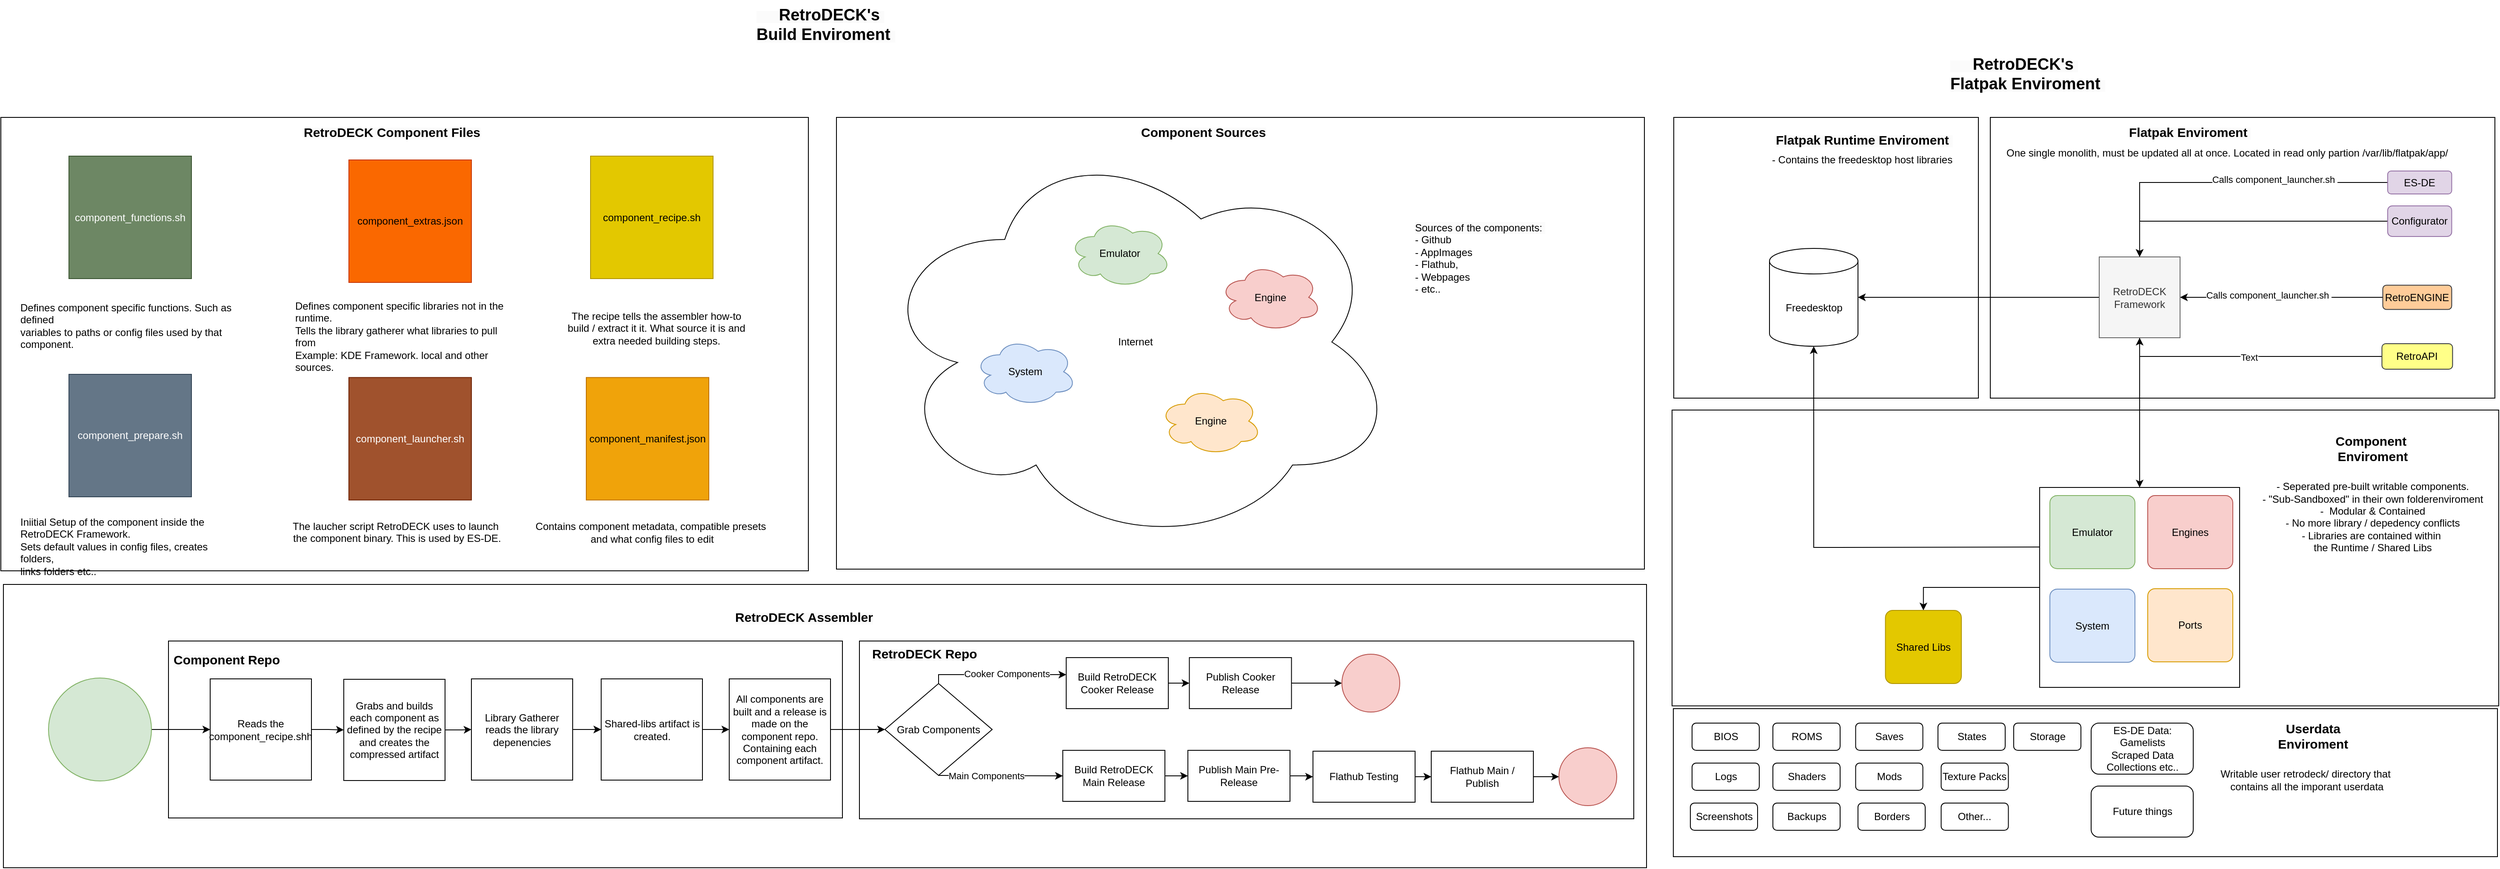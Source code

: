 <mxfile version="26.1.1">
  <diagram id="C5RBs43oDa-KdzZeNtuy" name="Page-1">
    <mxGraphModel dx="3088" dy="835" grid="0" gridSize="10" guides="1" tooltips="1" connect="1" arrows="1" fold="1" page="1" pageScale="1" pageWidth="827" pageHeight="1169" math="0" shadow="0">
      <root>
        <mxCell id="WIyWlLk6GJQsqaUBKTNV-0" />
        <mxCell id="WIyWlLk6GJQsqaUBKTNV-1" parent="WIyWlLk6GJQsqaUBKTNV-0" />
        <mxCell id="R8GE2cncRJ5NsJc9hilz-21" value="" style="rounded=0;whiteSpace=wrap;html=1;" parent="WIyWlLk6GJQsqaUBKTNV-1" vertex="1">
          <mxGeometry x="-1515" y="254" width="949" height="533" as="geometry" />
        </mxCell>
        <mxCell id="qwhE0w0FxsXlQZNN2_wr-5" value="" style="rounded=0;whiteSpace=wrap;html=1;" parent="WIyWlLk6GJQsqaUBKTNV-1" vertex="1">
          <mxGeometry x="451" y="254" width="358" height="330" as="geometry" />
        </mxCell>
        <mxCell id="OuoUqL45pFMJoiZTeWef-0" value="" style="rounded=0;whiteSpace=wrap;html=1;" parent="WIyWlLk6GJQsqaUBKTNV-1" vertex="1">
          <mxGeometry x="823" y="254" width="593" height="330" as="geometry" />
        </mxCell>
        <mxCell id="OuoUqL45pFMJoiZTeWef-11" value="One single monolith, must be updated all at once. Located in read only partion /var/lib/flatpak/app/" style="text;html=1;align=center;verticalAlign=middle;resizable=0;points=[];autosize=1;strokeColor=none;fillColor=none;" parent="WIyWlLk6GJQsqaUBKTNV-1" vertex="1">
          <mxGeometry x="832" y="283" width="537" height="26" as="geometry" />
        </mxCell>
        <mxCell id="OuoUqL45pFMJoiZTeWef-20" value="" style="rounded=0;whiteSpace=wrap;html=1;" parent="WIyWlLk6GJQsqaUBKTNV-1" vertex="1">
          <mxGeometry x="450.5" y="949" width="968.5" height="174" as="geometry" />
        </mxCell>
        <mxCell id="OuoUqL45pFMJoiZTeWef-32" value="&lt;span style=&quot;color: rgba(0, 0, 0, 0); font-family: monospace; font-size: 0px; text-align: start; text-wrap-mode: nowrap;&quot;&gt;%3CmxGraphModel%3E%3Croot%3E%3CmxCell%20id%3D%220%22%2F%3E%3CmxCell%20id%3D%221%22%20parent%3D%220%22%2F%3E%3CmxCell%20id%3D%222%22%20value%3D%22The%20user%2C%20you!%22%20style%3D%22shape%3DumlActor%3BverticalLabelPosition%3Dbottom%3BverticalAlign%3Dtop%3Bhtml%3D1%3BoutlineConnect%3D0%3B%22%20vertex%3D%221%22%20parent%3D%221%22%3E%3CmxGeometry%20x%3D%221028%22%20y%3D%22425%22%20width%3D%2262%22%20height%3D%22115%22%20as%3D%22geometry%22%2F%3E%3C%2FmxCell%3E%3C%2Froot%3E%3C%2FmxGraphModel%3E&lt;/span&gt;&lt;span style=&quot;color: rgba(0, 0, 0, 0); font-family: monospace; font-size: 0px; text-align: start; text-wrap-mode: nowrap;&quot;&gt;%3CmxGraphModel%3E%3Croot%3E%3CmxCell%20id%3D%220%22%2F%3E%3CmxCell%20id%3D%221%22%20parent%3D%220%22%2F%3E%3CmxCell%20id%3D%222%22%20value%3D%22The%20user%2C%20you!%22%20style%3D%22shape%3DumlActor%3BverticalLabelPosition%3Dbottom%3BverticalAlign%3Dtop%3Bhtml%3D1%3BoutlineConnect%3D0%3B%22%20vertex%3D%221%22%20parent%3D%221%22%3E%3CmxGeometry%20x%3D%221028%22%20y%3D%22425%22%20width%3D%2262%22%20height%3D%22115%22%20as%3D%22geometry%22%2F%3E%3C%2FmxCell%3E%3C%2Froot%3E%3C%2FmxGraphModel%3E&lt;/span&gt;" style="rounded=0;whiteSpace=wrap;html=1;" parent="WIyWlLk6GJQsqaUBKTNV-1" vertex="1">
          <mxGeometry x="449" y="598" width="971.5" height="347.75" as="geometry" />
        </mxCell>
        <mxCell id="OuoUqL45pFMJoiZTeWef-33" value="&lt;b&gt;&lt;font style=&quot;font-size: 15px;&quot;&gt;Component&amp;nbsp;&lt;/font&gt;&lt;/b&gt;&lt;div&gt;&lt;b&gt;&lt;font style=&quot;font-size: 15px;&quot;&gt;&lt;span style=&quot;background-color: transparent; color: light-dark(rgb(0, 0, 0), rgb(255, 255, 255));&quot;&gt;Enviroment&lt;/span&gt;&lt;/font&gt;&lt;/b&gt;&lt;/div&gt;" style="text;html=1;align=center;verticalAlign=middle;resizable=0;points=[];autosize=1;strokeColor=none;fillColor=#FFFFFF;" parent="WIyWlLk6GJQsqaUBKTNV-1" vertex="1">
          <mxGeometry x="1219" y="619" width="106" height="48" as="geometry" />
        </mxCell>
        <mxCell id="E18kY99cR1AIvhlSoEy2-62" style="edgeStyle=orthogonalEdgeStyle;rounded=0;orthogonalLoop=1;jettySize=auto;html=1;entryX=0.5;entryY=0;entryDx=0;entryDy=0;" parent="WIyWlLk6GJQsqaUBKTNV-1" source="qwhE0w0FxsXlQZNN2_wr-2" target="R8GE2cncRJ5NsJc9hilz-14" edge="1">
          <mxGeometry relative="1" as="geometry" />
        </mxCell>
        <mxCell id="E18kY99cR1AIvhlSoEy2-63" style="edgeStyle=orthogonalEdgeStyle;rounded=0;orthogonalLoop=1;jettySize=auto;html=1;entryX=0.5;entryY=1;entryDx=0;entryDy=0;entryPerimeter=0;" parent="WIyWlLk6GJQsqaUBKTNV-1" target="qwhE0w0FxsXlQZNN2_wr-6" edge="1">
          <mxGeometry relative="1" as="geometry">
            <mxPoint x="881" y="759" as="sourcePoint" />
            <mxPoint x="621" y="461.5" as="targetPoint" />
          </mxGeometry>
        </mxCell>
        <mxCell id="qwhE0w0FxsXlQZNN2_wr-2" value="" style="whiteSpace=wrap;html=1;aspect=fixed;" parent="WIyWlLk6GJQsqaUBKTNV-1" vertex="1">
          <mxGeometry x="881" y="689" width="235" height="235" as="geometry" />
        </mxCell>
        <mxCell id="OuoUqL45pFMJoiZTeWef-26" value="System" style="rounded=1;arcSize=10;whiteSpace=wrap;html=1;align=center;fillColor=#dae8fc;strokeColor=#6c8ebf;" parent="WIyWlLk6GJQsqaUBKTNV-1" vertex="1">
          <mxGeometry x="893" y="808.5" width="100" height="86" as="geometry" />
        </mxCell>
        <mxCell id="OuoUqL45pFMJoiZTeWef-28" value="Emulator" style="rounded=1;arcSize=10;whiteSpace=wrap;html=1;align=center;fillColor=#d5e8d4;strokeColor=#82b366;" parent="WIyWlLk6GJQsqaUBKTNV-1" vertex="1">
          <mxGeometry x="893" y="698.5" width="100" height="86" as="geometry" />
        </mxCell>
        <mxCell id="OuoUqL45pFMJoiZTeWef-27" value="Engines" style="rounded=1;arcSize=10;whiteSpace=wrap;html=1;align=center;fillColor=#f8cecc;strokeColor=#b85450;" parent="WIyWlLk6GJQsqaUBKTNV-1" vertex="1">
          <mxGeometry x="1008" y="698.5" width="100" height="86" as="geometry" />
        </mxCell>
        <mxCell id="74874o3dXP4FYjgvOYhN-67" value="&lt;b style=&quot;forced-color-adjust: none; color: rgb(0, 0, 0); font-family: Helvetica; font-size: 12px; font-style: normal; font-variant-ligatures: normal; font-variant-caps: normal; letter-spacing: normal; orphans: 2; text-align: center; text-indent: 0px; text-transform: none; widows: 2; word-spacing: 0px; -webkit-text-stroke-width: 0px; white-space: nowrap; background-color: rgb(251, 251, 251); text-decoration-thickness: initial; text-decoration-style: initial; text-decoration-color: initial;&quot;&gt;&lt;font style=&quot;forced-color-adjust: none; font-size: 15px;&quot;&gt;&lt;br style=&quot;forced-color-adjust: none;&quot;&gt;Flatpak&amp;nbsp;&lt;span style=&quot;forced-color-adjust: none; background-color: transparent; color: light-dark(rgb(0, 0, 0), rgb(255, 255, 255));&quot;&gt;Enviroment&amp;nbsp;&lt;/span&gt;&lt;/font&gt;&lt;/b&gt;" style="text;whiteSpace=wrap;html=1;" parent="WIyWlLk6GJQsqaUBKTNV-1" vertex="1">
          <mxGeometry x="983.75" y="238" width="195" height="58" as="geometry" />
        </mxCell>
        <mxCell id="74874o3dXP4FYjgvOYhN-69" value="&lt;b&gt;&lt;font style=&quot;font-size: 15px;&quot;&gt;Userdata&amp;nbsp;&lt;/font&gt;&lt;/b&gt;&lt;div&gt;&lt;b&gt;&lt;font style=&quot;font-size: 15px;&quot;&gt;&lt;span style=&quot;background-color: transparent; color: light-dark(rgb(0, 0, 0), rgb(255, 255, 255));&quot;&gt;Enviroment&amp;nbsp;&lt;/span&gt;&lt;/font&gt;&lt;/b&gt;&lt;/div&gt;" style="text;html=1;align=center;verticalAlign=middle;resizable=0;points=[];autosize=1;strokeColor=none;fillColor=none;" parent="WIyWlLk6GJQsqaUBKTNV-1" vertex="1">
          <mxGeometry x="1151.5" y="957" width="105" height="48" as="geometry" />
        </mxCell>
        <mxCell id="74874o3dXP4FYjgvOYhN-70" value="&lt;b style=&quot;forced-color-adjust: none; color: rgb(0, 0, 0); font-family: Helvetica; font-style: normal; font-variant-ligatures: normal; font-variant-caps: normal; letter-spacing: normal; orphans: 2; text-align: center; text-indent: 0px; text-transform: none; widows: 2; word-spacing: 0px; -webkit-text-stroke-width: 0px; white-space: nowrap; background-color: rgb(251, 251, 251); text-decoration-thickness: initial; text-decoration-style: initial; text-decoration-color: initial;&quot;&gt;&lt;font style=&quot;forced-color-adjust: none; font-size: 19px;&quot;&gt;&amp;nbsp; &amp;nbsp; &amp;nbsp;RetroDECK&#39;s&amp;nbsp;&lt;/font&gt;&lt;/b&gt;&lt;div&gt;&lt;b style=&quot;forced-color-adjust: none; color: rgb(0, 0, 0); font-family: Helvetica; font-style: normal; font-variant-ligatures: normal; font-variant-caps: normal; letter-spacing: normal; orphans: 2; text-align: center; text-indent: 0px; text-transform: none; widows: 2; word-spacing: 0px; -webkit-text-stroke-width: 0px; white-space: nowrap; background-color: rgb(251, 251, 251); text-decoration-thickness: initial; text-decoration-style: initial; text-decoration-color: initial;&quot;&gt;&lt;font style=&quot;forced-color-adjust: none; font-size: 19px;&quot;&gt;Flatpak&amp;nbsp;&lt;span style=&quot;forced-color-adjust: none; background-color: transparent; color: light-dark(rgb(0, 0, 0), rgb(255, 255, 255));&quot;&gt;Enviroment&amp;nbsp;&lt;/span&gt;&lt;/font&gt;&lt;/b&gt;&lt;/div&gt;" style="text;whiteSpace=wrap;html=1;" parent="WIyWlLk6GJQsqaUBKTNV-1" vertex="1">
          <mxGeometry x="774" y="174" width="216" height="58" as="geometry" />
        </mxCell>
        <mxCell id="qwhE0w0FxsXlQZNN2_wr-4" style="edgeStyle=orthogonalEdgeStyle;rounded=0;orthogonalLoop=1;jettySize=auto;html=1;" parent="WIyWlLk6GJQsqaUBKTNV-1" source="74874o3dXP4FYjgvOYhN-71" target="qwhE0w0FxsXlQZNN2_wr-2" edge="1">
          <mxGeometry relative="1" as="geometry" />
        </mxCell>
        <mxCell id="FgqwCqBZ75LpmGlxzHzh-3" style="edgeStyle=orthogonalEdgeStyle;rounded=0;orthogonalLoop=1;jettySize=auto;html=1;" parent="WIyWlLk6GJQsqaUBKTNV-1" source="74874o3dXP4FYjgvOYhN-71" target="qwhE0w0FxsXlQZNN2_wr-6" edge="1">
          <mxGeometry relative="1" as="geometry" />
        </mxCell>
        <mxCell id="74874o3dXP4FYjgvOYhN-71" value="RetroDECK&lt;div&gt;Framework&lt;/div&gt;" style="whiteSpace=wrap;html=1;aspect=fixed;fillColor=#f5f5f5;fontColor=#333333;strokeColor=#666666;" parent="WIyWlLk6GJQsqaUBKTNV-1" vertex="1">
          <mxGeometry x="951" y="418" width="95" height="95" as="geometry" />
        </mxCell>
        <mxCell id="74874o3dXP4FYjgvOYhN-87" value="- Seperated pre-built writable&amp;nbsp;&lt;span style=&quot;background-color: transparent; color: light-dark(rgb(0, 0, 0), rgb(255, 255, 255));&quot;&gt;components.&lt;/span&gt;&lt;div&gt;- &quot;Sub-Sandboxed&quot; in their own folderenviroment&lt;/div&gt;&lt;div&gt;-&amp;nbsp;&amp;nbsp;&lt;span style=&quot;background-color: transparent; color: light-dark(rgb(0, 0, 0), rgb(255, 255, 255));&quot;&gt;Modular &amp;amp;&amp;nbsp;&lt;/span&gt;&lt;span style=&quot;background-color: transparent; color: light-dark(rgb(0, 0, 0), rgb(255, 255, 255));&quot;&gt;Contained&lt;/span&gt;&lt;/div&gt;&lt;div&gt;- No more library / depedency conflicts&lt;/div&gt;&lt;div&gt;- Libraries are contained within&amp;nbsp;&lt;/div&gt;&lt;div&gt;the Runtime / Shared Libs&lt;/div&gt;&lt;div&gt;&lt;br&gt;&lt;/div&gt;" style="text;html=1;align=center;verticalAlign=middle;resizable=0;points=[];autosize=1;strokeColor=none;fillColor=none;" parent="WIyWlLk6GJQsqaUBKTNV-1" vertex="1">
          <mxGeometry x="1133.5" y="674" width="277" height="113" as="geometry" />
        </mxCell>
        <mxCell id="LUuH9SyjZkvYcnt7Q3XS-6" value="ES-DE Data:&lt;div&gt;Gamelists&lt;/div&gt;&lt;div&gt;Scraped Data&lt;/div&gt;&lt;div&gt;Collections etc..&lt;/div&gt;" style="rounded=1;whiteSpace=wrap;html=1;" parent="WIyWlLk6GJQsqaUBKTNV-1" vertex="1">
          <mxGeometry x="941.5" y="966" width="120" height="60" as="geometry" />
        </mxCell>
        <mxCell id="LUuH9SyjZkvYcnt7Q3XS-7" value="BIOS" style="rounded=1;whiteSpace=wrap;html=1;" parent="WIyWlLk6GJQsqaUBKTNV-1" vertex="1">
          <mxGeometry x="472.5" y="966" width="79" height="32" as="geometry" />
        </mxCell>
        <mxCell id="LUuH9SyjZkvYcnt7Q3XS-8" value="ROMS" style="rounded=1;whiteSpace=wrap;html=1;" parent="WIyWlLk6GJQsqaUBKTNV-1" vertex="1">
          <mxGeometry x="567.5" y="966" width="79" height="32" as="geometry" />
        </mxCell>
        <mxCell id="LUuH9SyjZkvYcnt7Q3XS-9" value="Saves" style="rounded=1;whiteSpace=wrap;html=1;" parent="WIyWlLk6GJQsqaUBKTNV-1" vertex="1">
          <mxGeometry x="664.75" y="966" width="79" height="32" as="geometry" />
        </mxCell>
        <mxCell id="LUuH9SyjZkvYcnt7Q3XS-10" value="States" style="rounded=1;whiteSpace=wrap;html=1;" parent="WIyWlLk6GJQsqaUBKTNV-1" vertex="1">
          <mxGeometry x="761.5" y="966" width="79" height="32" as="geometry" />
        </mxCell>
        <mxCell id="LUuH9SyjZkvYcnt7Q3XS-14" value="Logs" style="rounded=1;whiteSpace=wrap;html=1;" parent="WIyWlLk6GJQsqaUBKTNV-1" vertex="1">
          <mxGeometry x="472.5" y="1013" width="79" height="32" as="geometry" />
        </mxCell>
        <mxCell id="LUuH9SyjZkvYcnt7Q3XS-15" value="Shaders" style="rounded=1;whiteSpace=wrap;html=1;" parent="WIyWlLk6GJQsqaUBKTNV-1" vertex="1">
          <mxGeometry x="567.5" y="1013" width="79" height="32" as="geometry" />
        </mxCell>
        <mxCell id="LUuH9SyjZkvYcnt7Q3XS-16" value="Mods" style="rounded=1;whiteSpace=wrap;html=1;" parent="WIyWlLk6GJQsqaUBKTNV-1" vertex="1">
          <mxGeometry x="664.75" y="1013" width="79" height="32" as="geometry" />
        </mxCell>
        <mxCell id="LUuH9SyjZkvYcnt7Q3XS-17" value="Texture Packs" style="rounded=1;whiteSpace=wrap;html=1;" parent="WIyWlLk6GJQsqaUBKTNV-1" vertex="1">
          <mxGeometry x="765.25" y="1013" width="79" height="32" as="geometry" />
        </mxCell>
        <mxCell id="LUuH9SyjZkvYcnt7Q3XS-18" value="Screenshots" style="rounded=1;whiteSpace=wrap;html=1;" parent="WIyWlLk6GJQsqaUBKTNV-1" vertex="1">
          <mxGeometry x="470.5" y="1060" width="79" height="32" as="geometry" />
        </mxCell>
        <mxCell id="LUuH9SyjZkvYcnt7Q3XS-19" value="Backups" style="rounded=1;whiteSpace=wrap;html=1;" parent="WIyWlLk6GJQsqaUBKTNV-1" vertex="1">
          <mxGeometry x="567.5" y="1060" width="79" height="32" as="geometry" />
        </mxCell>
        <mxCell id="LUuH9SyjZkvYcnt7Q3XS-22" value="Future things" style="rounded=1;whiteSpace=wrap;html=1;" parent="WIyWlLk6GJQsqaUBKTNV-1" vertex="1">
          <mxGeometry x="941.5" y="1040" width="120" height="60" as="geometry" />
        </mxCell>
        <mxCell id="LUuH9SyjZkvYcnt7Q3XS-23" value="Writable user retrodeck/ directory that&lt;div&gt;&amp;nbsp;contains all the imporant userdata&lt;/div&gt;" style="text;html=1;align=center;verticalAlign=middle;resizable=0;points=[];autosize=1;strokeColor=none;fillColor=none;" parent="WIyWlLk6GJQsqaUBKTNV-1" vertex="1">
          <mxGeometry x="1083.5" y="1012" width="218" height="41" as="geometry" />
        </mxCell>
        <mxCell id="LUuH9SyjZkvYcnt7Q3XS-27" value="Borders" style="rounded=1;whiteSpace=wrap;html=1;" parent="WIyWlLk6GJQsqaUBKTNV-1" vertex="1">
          <mxGeometry x="667.5" y="1060" width="79" height="32" as="geometry" />
        </mxCell>
        <mxCell id="LUuH9SyjZkvYcnt7Q3XS-28" value="Other..." style="rounded=1;whiteSpace=wrap;html=1;" parent="WIyWlLk6GJQsqaUBKTNV-1" vertex="1">
          <mxGeometry x="765.25" y="1060" width="79" height="32" as="geometry" />
        </mxCell>
        <mxCell id="LUuH9SyjZkvYcnt7Q3XS-54" style="edgeStyle=orthogonalEdgeStyle;rounded=0;orthogonalLoop=1;jettySize=auto;html=1;entryX=1;entryY=0.5;entryDx=0;entryDy=0;" parent="WIyWlLk6GJQsqaUBKTNV-1" source="LUuH9SyjZkvYcnt7Q3XS-32" target="74874o3dXP4FYjgvOYhN-71" edge="1">
          <mxGeometry relative="1" as="geometry" />
        </mxCell>
        <mxCell id="FgqwCqBZ75LpmGlxzHzh-33" value="Calls component_launcher.sh&amp;nbsp;" style="edgeLabel;html=1;align=center;verticalAlign=middle;resizable=0;points=[];" parent="LUuH9SyjZkvYcnt7Q3XS-54" vertex="1" connectable="0">
          <mxGeometry x="0.129" y="-3" relative="1" as="geometry">
            <mxPoint as="offset" />
          </mxGeometry>
        </mxCell>
        <mxCell id="LUuH9SyjZkvYcnt7Q3XS-32" value="RetroENGINE" style="rounded=1;whiteSpace=wrap;html=1;fillColor=#ffcc99;strokeColor=#36393d;" parent="WIyWlLk6GJQsqaUBKTNV-1" vertex="1">
          <mxGeometry x="1284.25" y="451.25" width="81" height="28.5" as="geometry" />
        </mxCell>
        <mxCell id="LUuH9SyjZkvYcnt7Q3XS-53" style="edgeStyle=orthogonalEdgeStyle;rounded=0;orthogonalLoop=1;jettySize=auto;html=1;" parent="WIyWlLk6GJQsqaUBKTNV-1" source="LUuH9SyjZkvYcnt7Q3XS-33" target="74874o3dXP4FYjgvOYhN-71" edge="1">
          <mxGeometry relative="1" as="geometry" />
        </mxCell>
        <mxCell id="FgqwCqBZ75LpmGlxzHzh-37" value="Text" style="edgeLabel;html=1;align=center;verticalAlign=middle;resizable=0;points=[];" parent="LUuH9SyjZkvYcnt7Q3XS-53" vertex="1" connectable="0">
          <mxGeometry x="0.025" y="1" relative="1" as="geometry">
            <mxPoint as="offset" />
          </mxGeometry>
        </mxCell>
        <mxCell id="LUuH9SyjZkvYcnt7Q3XS-33" value="RetroAPI" style="rounded=1;whiteSpace=wrap;html=1;fillColor=#ffff88;strokeColor=#36393d;" parent="WIyWlLk6GJQsqaUBKTNV-1" vertex="1">
          <mxGeometry x="1283.25" y="520" width="83" height="30" as="geometry" />
        </mxCell>
        <mxCell id="LUuH9SyjZkvYcnt7Q3XS-51" style="edgeStyle=orthogonalEdgeStyle;rounded=0;orthogonalLoop=1;jettySize=auto;html=1;entryX=0.5;entryY=0;entryDx=0;entryDy=0;" parent="WIyWlLk6GJQsqaUBKTNV-1" source="LUuH9SyjZkvYcnt7Q3XS-34" target="74874o3dXP4FYjgvOYhN-71" edge="1">
          <mxGeometry relative="1" as="geometry" />
        </mxCell>
        <mxCell id="LUuH9SyjZkvYcnt7Q3XS-34" value="Configurator" style="rounded=1;whiteSpace=wrap;html=1;fillColor=#e1d5e7;strokeColor=#9673a6;" parent="WIyWlLk6GJQsqaUBKTNV-1" vertex="1">
          <mxGeometry x="1290" y="358" width="75.25" height="36" as="geometry" />
        </mxCell>
        <mxCell id="FgqwCqBZ75LpmGlxzHzh-5" style="edgeStyle=orthogonalEdgeStyle;rounded=0;orthogonalLoop=1;jettySize=auto;html=1;entryX=0.5;entryY=0;entryDx=0;entryDy=0;" parent="WIyWlLk6GJQsqaUBKTNV-1" source="LUuH9SyjZkvYcnt7Q3XS-55" target="74874o3dXP4FYjgvOYhN-71" edge="1">
          <mxGeometry relative="1" as="geometry" />
        </mxCell>
        <mxCell id="FgqwCqBZ75LpmGlxzHzh-32" value="Calls component_launcher.sh&amp;nbsp;" style="edgeLabel;html=1;align=center;verticalAlign=middle;resizable=0;points=[];" parent="FgqwCqBZ75LpmGlxzHzh-5" vertex="1" connectable="0">
          <mxGeometry x="-0.298" y="-4" relative="1" as="geometry">
            <mxPoint as="offset" />
          </mxGeometry>
        </mxCell>
        <mxCell id="LUuH9SyjZkvYcnt7Q3XS-55" value="ES-DE" style="rounded=1;whiteSpace=wrap;html=1;fillColor=#e1d5e7;strokeColor=#9673a6;" parent="WIyWlLk6GJQsqaUBKTNV-1" vertex="1">
          <mxGeometry x="1290" y="317" width="75.25" height="27" as="geometry" />
        </mxCell>
        <mxCell id="PcwapTqyj1EnNx2tt5-G-0" value="&lt;div&gt;Ports&lt;/div&gt;" style="rounded=1;arcSize=10;whiteSpace=wrap;html=1;align=center;fillColor=#ffe6cc;strokeColor=#d79b00;" parent="WIyWlLk6GJQsqaUBKTNV-1" vertex="1">
          <mxGeometry x="1008" y="808" width="100" height="86" as="geometry" />
        </mxCell>
        <mxCell id="PcwapTqyj1EnNx2tt5-G-30" value="Storage" style="rounded=1;whiteSpace=wrap;html=1;" parent="WIyWlLk6GJQsqaUBKTNV-1" vertex="1">
          <mxGeometry x="850.5" y="966" width="79" height="32" as="geometry" />
        </mxCell>
        <mxCell id="R8GE2cncRJ5NsJc9hilz-3" value="&lt;b style=&quot;forced-color-adjust: none; color: rgb(0, 0, 0); font-family: Helvetica; font-style: normal; font-variant-ligatures: normal; font-variant-caps: normal; letter-spacing: normal; orphans: 2; text-align: center; text-indent: 0px; text-transform: none; widows: 2; word-spacing: 0px; -webkit-text-stroke-width: 0px; white-space: nowrap; background-color: rgb(251, 251, 251); text-decoration-thickness: initial; text-decoration-style: initial; text-decoration-color: initial;&quot;&gt;&lt;font style=&quot;forced-color-adjust: none; font-size: 19px;&quot;&gt;&amp;nbsp; &amp;nbsp; &amp;nbsp;RetroDECK&#39;s&amp;nbsp;&lt;/font&gt;&lt;/b&gt;&lt;div&gt;&lt;b style=&quot;forced-color-adjust: none; color: rgb(0, 0, 0); font-family: Helvetica; font-style: normal; font-variant-ligatures: normal; font-variant-caps: normal; letter-spacing: normal; orphans: 2; text-align: center; text-indent: 0px; text-transform: none; widows: 2; word-spacing: 0px; -webkit-text-stroke-width: 0px; white-space: nowrap; background-color: rgb(251, 251, 251); text-decoration-thickness: initial; text-decoration-style: initial; text-decoration-color: initial;&quot;&gt;&lt;font style=&quot;forced-color-adjust: none; font-size: 19px;&quot;&gt;Build&amp;nbsp;&lt;span style=&quot;forced-color-adjust: none; background-color: transparent; color: light-dark(rgb(0, 0, 0), rgb(255, 255, 255));&quot;&gt;Enviroment&amp;nbsp;&lt;/span&gt;&lt;/font&gt;&lt;/b&gt;&lt;/div&gt;" style="text;whiteSpace=wrap;html=1;" parent="WIyWlLk6GJQsqaUBKTNV-1" vertex="1">
          <mxGeometry x="-629" y="116" width="216" height="58" as="geometry" />
        </mxCell>
        <mxCell id="R8GE2cncRJ5NsJc9hilz-7" value="&lt;span style=&quot;color: rgb(0, 0, 0); font-family: Helvetica; font-size: 12px; font-style: normal; font-variant-ligatures: normal; font-variant-caps: normal; font-weight: 400; letter-spacing: normal; orphans: 2; text-align: center; text-indent: 0px; text-transform: none; widows: 2; word-spacing: 0px; -webkit-text-stroke-width: 0px; white-space: nowrap; background-color: rgb(251, 251, 251); text-decoration-thickness: initial; text-decoration-style: initial; text-decoration-color: initial; display: inline !important; float: none;&quot;&gt;Sources of the components&lt;/span&gt;&lt;div style=&quot;forced-color-adjust: none; color: rgb(0, 0, 0); font-family: Helvetica; font-size: 12px; font-style: normal; font-variant-ligatures: normal; font-variant-caps: normal; font-weight: 400; letter-spacing: normal; orphans: 2; text-align: center; text-indent: 0px; text-transform: none; widows: 2; word-spacing: 0px; -webkit-text-stroke-width: 0px; white-space: nowrap; background-color: rgb(251, 251, 251); text-decoration-thickness: initial; text-decoration-style: initial; text-decoration-color: initial;&quot;&gt;Github, AppImages, Flathub,&amp;nbsp;&lt;/div&gt;&lt;div style=&quot;forced-color-adjust: none; color: rgb(0, 0, 0); font-family: Helvetica; font-size: 12px; font-style: normal; font-variant-ligatures: normal; font-variant-caps: normal; font-weight: 400; letter-spacing: normal; orphans: 2; text-align: center; text-indent: 0px; text-transform: none; widows: 2; word-spacing: 0px; -webkit-text-stroke-width: 0px; white-space: nowrap; background-color: rgb(251, 251, 251); text-decoration-thickness: initial; text-decoration-style: initial; text-decoration-color: initial;&quot;&gt;Web, etc..&lt;/div&gt;" style="rounded=0;whiteSpace=wrap;html=1;" parent="WIyWlLk6GJQsqaUBKTNV-1" vertex="1">
          <mxGeometry x="-533" y="254" width="949.5" height="531" as="geometry" />
        </mxCell>
        <mxCell id="R8GE2cncRJ5NsJc9hilz-8" value="&lt;b style=&quot;forced-color-adjust: none; color: rgb(0, 0, 0); font-family: Helvetica; font-size: 12px; font-style: normal; font-variant-ligatures: normal; font-variant-caps: normal; letter-spacing: normal; orphans: 2; text-align: center; text-indent: 0px; text-transform: none; widows: 2; word-spacing: 0px; -webkit-text-stroke-width: 0px; white-space: nowrap; background-color: rgb(251, 251, 251); text-decoration-thickness: initial; text-decoration-style: initial; text-decoration-color: initial;&quot;&gt;&lt;font style=&quot;forced-color-adjust: none; font-size: 15px;&quot;&gt;&lt;br style=&quot;forced-color-adjust: none;&quot;&gt;Component Sources&lt;/font&gt;&lt;/b&gt;" style="text;whiteSpace=wrap;html=1;" parent="WIyWlLk6GJQsqaUBKTNV-1" vertex="1">
          <mxGeometry x="-177" y="238" width="195" height="58" as="geometry" />
        </mxCell>
        <mxCell id="R8GE2cncRJ5NsJc9hilz-9" value="Internet" style="ellipse;shape=cloud;whiteSpace=wrap;html=1;" parent="WIyWlLk6GJQsqaUBKTNV-1" vertex="1">
          <mxGeometry x="-489" y="277" width="615" height="482" as="geometry" />
        </mxCell>
        <mxCell id="OuoUqL45pFMJoiZTeWef-2" value="System" style="ellipse;shape=cloud;whiteSpace=wrap;html=1;fillColor=#dae8fc;strokeColor=#6c8ebf;" parent="WIyWlLk6GJQsqaUBKTNV-1" vertex="1">
          <mxGeometry x="-371" y="513" width="120" height="80" as="geometry" />
        </mxCell>
        <mxCell id="OuoUqL45pFMJoiZTeWef-4" value="Emulator" style="ellipse;shape=cloud;whiteSpace=wrap;html=1;fillColor=#d5e8d4;strokeColor=#82b366;" parent="WIyWlLk6GJQsqaUBKTNV-1" vertex="1">
          <mxGeometry x="-260" y="374" width="120" height="80" as="geometry" />
        </mxCell>
        <mxCell id="OuoUqL45pFMJoiZTeWef-5" value="Engine" style="ellipse;shape=cloud;whiteSpace=wrap;html=1;fillColor=#f8cecc;strokeColor=#b85450;" parent="WIyWlLk6GJQsqaUBKTNV-1" vertex="1">
          <mxGeometry x="-83" y="425.5" width="120" height="80" as="geometry" />
        </mxCell>
        <mxCell id="PcwapTqyj1EnNx2tt5-G-4" value="Engine" style="ellipse;shape=cloud;whiteSpace=wrap;html=1;fillColor=#ffe6cc;strokeColor=#d79b00;" parent="WIyWlLk6GJQsqaUBKTNV-1" vertex="1">
          <mxGeometry x="-153.5" y="571" width="120" height="80" as="geometry" />
        </mxCell>
        <mxCell id="R8GE2cncRJ5NsJc9hilz-12" value="&lt;span style=&quot;color: rgb(0, 0, 0); font-family: Helvetica; font-size: 12px; font-style: normal; font-variant-ligatures: normal; font-variant-caps: normal; font-weight: 400; letter-spacing: normal; orphans: 2; text-align: center; text-indent: 0px; text-transform: none; widows: 2; word-spacing: 0px; -webkit-text-stroke-width: 0px; white-space: nowrap; background-color: rgb(251, 251, 251); text-decoration-thickness: initial; text-decoration-style: initial; text-decoration-color: initial; display: inline !important; float: none;&quot;&gt;Sources of the components:&amp;nbsp;&lt;/span&gt;&lt;div&gt;&lt;span style=&quot;text-align: center; text-wrap-mode: nowrap;&quot;&gt;- Github&lt;/span&gt;&lt;/div&gt;&lt;div&gt;&lt;span style=&quot;text-align: center; text-wrap-mode: nowrap;&quot;&gt;- AppImages&lt;/span&gt;&lt;/div&gt;&lt;div&gt;&lt;span style=&quot;text-align: center; text-wrap-mode: nowrap;&quot;&gt;- Flathub,&amp;nbsp;&lt;/span&gt;&lt;/div&gt;&lt;div&gt;&lt;span style=&quot;text-align: center; text-wrap-mode: nowrap;&quot;&gt;- Webpages&lt;/span&gt;&lt;/div&gt;&lt;div&gt;&lt;span style=&quot;text-align: center; text-wrap-mode: nowrap;&quot;&gt;- etc..&lt;/span&gt;&lt;/div&gt;" style="text;whiteSpace=wrap;html=1;" parent="WIyWlLk6GJQsqaUBKTNV-1" vertex="1">
          <mxGeometry x="145" y="370.0" width="198.84" height="65" as="geometry" />
        </mxCell>
        <mxCell id="R8GE2cncRJ5NsJc9hilz-14" value="&lt;div&gt;Shared Libs&lt;/div&gt;" style="rounded=1;arcSize=10;whiteSpace=wrap;html=1;align=center;fillColor=#e3c800;strokeColor=#B09500;fontColor=#000000;" parent="WIyWlLk6GJQsqaUBKTNV-1" vertex="1">
          <mxGeometry x="699.75" y="833.5" width="89.25" height="86" as="geometry" />
        </mxCell>
        <mxCell id="qwhE0w0FxsXlQZNN2_wr-6" value="Freedesktop" style="shape=cylinder3;whiteSpace=wrap;html=1;boundedLbl=1;backgroundOutline=1;size=15;" parent="WIyWlLk6GJQsqaUBKTNV-1" vertex="1">
          <mxGeometry x="563.5" y="408" width="104" height="115" as="geometry" />
        </mxCell>
        <mxCell id="qwhE0w0FxsXlQZNN2_wr-7" value="&lt;b style=&quot;forced-color-adjust: none; color: rgb(0, 0, 0); font-family: Helvetica; font-size: 12px; font-style: normal; font-variant-ligatures: normal; font-variant-caps: normal; letter-spacing: normal; orphans: 2; text-indent: 0px; text-transform: none; widows: 2; word-spacing: 0px; -webkit-text-stroke-width: 0px; white-space: nowrap; text-decoration-thickness: initial; text-decoration-style: initial; text-decoration-color: initial; text-align: center; background-color: rgb(251, 251, 251);&quot;&gt;&lt;font style=&quot;forced-color-adjust: none; font-size: 15px;&quot;&gt;&lt;br style=&quot;forced-color-adjust: none;&quot;&gt;Flatpak Runtime&amp;nbsp;&lt;span style=&quot;forced-color-adjust: none; background-color: transparent; color: light-dark(rgb(0, 0, 0), rgb(255, 255, 255));&quot;&gt;Enviroment&amp;nbsp;&lt;/span&gt;&lt;/font&gt;&lt;/b&gt;" style="text;whiteSpace=wrap;html=1;" parent="WIyWlLk6GJQsqaUBKTNV-1" vertex="1">
          <mxGeometry x="568.996" y="247.005" width="194" height="58" as="geometry" />
        </mxCell>
        <mxCell id="qwhE0w0FxsXlQZNN2_wr-11" value="- Contains the freedesktop host libraries" style="text;html=1;align=center;verticalAlign=middle;resizable=0;points=[];autosize=1;strokeColor=none;fillColor=none;" parent="WIyWlLk6GJQsqaUBKTNV-1" vertex="1">
          <mxGeometry x="557" y="291" width="230" height="26" as="geometry" />
        </mxCell>
        <mxCell id="FgqwCqBZ75LpmGlxzHzh-6" value="&lt;b style=&quot;forced-color-adjust: none; color: rgb(0, 0, 0); font-family: Helvetica; font-size: 12px; font-style: normal; font-variant-ligatures: normal; font-variant-caps: normal; letter-spacing: normal; orphans: 2; text-align: center; text-indent: 0px; text-transform: none; widows: 2; word-spacing: 0px; -webkit-text-stroke-width: 0px; white-space: nowrap; background-color: rgb(251, 251, 251); text-decoration-thickness: initial; text-decoration-style: initial; text-decoration-color: initial;&quot;&gt;&lt;font style=&quot;forced-color-adjust: none; font-size: 15px;&quot;&gt;&lt;br style=&quot;forced-color-adjust: none;&quot;&gt;RetroDECK Component Files&lt;/font&gt;&lt;/b&gt;" style="text;whiteSpace=wrap;html=1;" parent="WIyWlLk6GJQsqaUBKTNV-1" vertex="1">
          <mxGeometry x="-1161" y="238" width="195" height="58" as="geometry" />
        </mxCell>
        <mxCell id="FgqwCqBZ75LpmGlxzHzh-10" value="component_functions.sh" style="whiteSpace=wrap;html=1;aspect=fixed;fillColor=#6d8764;strokeColor=#3A5431;fontColor=#ffffff;" parent="WIyWlLk6GJQsqaUBKTNV-1" vertex="1">
          <mxGeometry x="-1435" y="299.5" width="144" height="144" as="geometry" />
        </mxCell>
        <mxCell id="FgqwCqBZ75LpmGlxzHzh-14" value="component_launcher.sh" style="whiteSpace=wrap;html=1;aspect=fixed;fillColor=#a0522d;strokeColor=#6D1F00;fontColor=#ffffff;" parent="WIyWlLk6GJQsqaUBKTNV-1" vertex="1">
          <mxGeometry x="-1106" y="559.75" width="144" height="144" as="geometry" />
        </mxCell>
        <mxCell id="FgqwCqBZ75LpmGlxzHzh-15" value="component_extras.json" style="whiteSpace=wrap;html=1;aspect=fixed;fillColor=#fa6800;strokeColor=#C73500;fontColor=#000000;" parent="WIyWlLk6GJQsqaUBKTNV-1" vertex="1">
          <mxGeometry x="-1106" y="304" width="144" height="144" as="geometry" />
        </mxCell>
        <mxCell id="FgqwCqBZ75LpmGlxzHzh-16" value="component_manifest.json" style="whiteSpace=wrap;html=1;aspect=fixed;fillColor=#f0a30a;strokeColor=#BD7000;fontColor=#000000;" parent="WIyWlLk6GJQsqaUBKTNV-1" vertex="1">
          <mxGeometry x="-827" y="559.75" width="144" height="144" as="geometry" />
        </mxCell>
        <mxCell id="FgqwCqBZ75LpmGlxzHzh-17" value="component_prepare.sh" style="whiteSpace=wrap;html=1;aspect=fixed;fillColor=#647687;strokeColor=#314354;fontColor=#ffffff;" parent="WIyWlLk6GJQsqaUBKTNV-1" vertex="1">
          <mxGeometry x="-1435" y="556" width="144" height="144" as="geometry" />
        </mxCell>
        <mxCell id="FgqwCqBZ75LpmGlxzHzh-18" value="component_recipe.sh" style="whiteSpace=wrap;html=1;aspect=fixed;fillColor=#e3c800;strokeColor=#B09500;fontColor=#000000;" parent="WIyWlLk6GJQsqaUBKTNV-1" vertex="1">
          <mxGeometry x="-822" y="299.5" width="144" height="144" as="geometry" />
        </mxCell>
        <mxCell id="FgqwCqBZ75LpmGlxzHzh-22" value="The recipe tells the assembler how-to&lt;div&gt;&amp;nbsp;build / extract it it. What source it is and&amp;nbsp;&lt;/div&gt;&lt;div&gt;extra needed building steps.&lt;/div&gt;" style="text;html=1;align=center;verticalAlign=middle;resizable=0;points=[];autosize=1;strokeColor=none;fillColor=none;" parent="WIyWlLk6GJQsqaUBKTNV-1" vertex="1">
          <mxGeometry x="-862" y="474" width="233" height="55" as="geometry" />
        </mxCell>
        <mxCell id="FgqwCqBZ75LpmGlxzHzh-23" value="Contains component metadata, compatible presets&amp;nbsp;&lt;div&gt;and what config files to edit&lt;/div&gt;" style="text;html=1;align=center;verticalAlign=middle;resizable=0;points=[];autosize=1;strokeColor=none;fillColor=none;" parent="WIyWlLk6GJQsqaUBKTNV-1" vertex="1">
          <mxGeometry x="-896" y="721" width="292" height="41" as="geometry" />
        </mxCell>
        <mxCell id="FgqwCqBZ75LpmGlxzHzh-25" value="&lt;div style=&quot;text-align: center;&quot;&gt;&lt;span style=&quot;background-color: transparent; color: light-dark(rgb(0, 0, 0), rgb(255, 255, 255)); text-wrap-mode: nowrap;&quot;&gt;The laucher script RetroDECK uses to launch&amp;nbsp;&lt;/span&gt;&lt;/div&gt;&lt;div style=&quot;text-align: center;&quot;&gt;&lt;span style=&quot;background-color: transparent; color: light-dark(rgb(0, 0, 0), rgb(255, 255, 255)); text-wrap-mode: nowrap;&quot;&gt;the component binary. This is used by ES-DE.&lt;/span&gt;&lt;/div&gt;" style="text;whiteSpace=wrap;html=1;" parent="WIyWlLk6GJQsqaUBKTNV-1" vertex="1">
          <mxGeometry x="-1174" y="721.002" width="302" height="51" as="geometry" />
        </mxCell>
        <mxCell id="FgqwCqBZ75LpmGlxzHzh-26" value="&lt;span style=&quot;text-wrap-mode: nowrap;&quot;&gt;Iniitial Setup of the component inside the&amp;nbsp;&lt;/span&gt;&lt;div&gt;&lt;span style=&quot;text-wrap-mode: nowrap;&quot;&gt;RetroDECK Framework.&lt;/span&gt;&lt;div&gt;&lt;span style=&quot;text-wrap-mode: nowrap; background-color: transparent; color: light-dark(rgb(0, 0, 0), rgb(255, 255, 255));&quot;&gt;Sets default values in config files, creates folders,&lt;/span&gt;&lt;/div&gt;&lt;div&gt;&lt;span style=&quot;background-color: transparent; color: light-dark(rgb(0, 0, 0), rgb(255, 255, 255)); text-wrap-mode: nowrap;&quot;&gt;links folders etc..&amp;nbsp;&amp;nbsp;&lt;/span&gt;&lt;/div&gt;&lt;/div&gt;" style="text;whiteSpace=wrap;html=1;" parent="WIyWlLk6GJQsqaUBKTNV-1" vertex="1">
          <mxGeometry x="-1494" y="716" width="262" height="51" as="geometry" />
        </mxCell>
        <mxCell id="FgqwCqBZ75LpmGlxzHzh-28" value="&lt;span style=&quot;text-wrap-mode: nowrap;&quot;&gt;Defines component specific libraries not in the runtime.&amp;nbsp;&lt;/span&gt;&lt;div&gt;&lt;span style=&quot;text-wrap-mode: nowrap;&quot;&gt;Tells the library gatherer what libraries to pull from&lt;/span&gt;&lt;/div&gt;&lt;div&gt;&lt;span style=&quot;text-wrap-mode: nowrap;&quot;&gt;Example: KDE Framework. local and other sources.&lt;/span&gt;&lt;/div&gt;" style="text;whiteSpace=wrap;html=1;" parent="WIyWlLk6GJQsqaUBKTNV-1" vertex="1">
          <mxGeometry x="-1171.5" y="462" width="262" height="51" as="geometry" />
        </mxCell>
        <mxCell id="FgqwCqBZ75LpmGlxzHzh-29" value="&lt;span style=&quot;text-wrap-mode: nowrap;&quot;&gt;Defines component specific functions. Such as defined&lt;/span&gt;&lt;div&gt;&lt;span style=&quot;text-wrap-mode: nowrap;&quot;&gt;variables to paths or config files used by that component.&lt;/span&gt;&lt;/div&gt;" style="text;whiteSpace=wrap;html=1;" parent="WIyWlLk6GJQsqaUBKTNV-1" vertex="1">
          <mxGeometry x="-1494" y="464" width="262" height="51" as="geometry" />
        </mxCell>
        <mxCell id="FgqwCqBZ75LpmGlxzHzh-38" value="" style="rounded=0;whiteSpace=wrap;html=1;" parent="WIyWlLk6GJQsqaUBKTNV-1" vertex="1">
          <mxGeometry x="-1512" y="803" width="1931" height="333" as="geometry" />
        </mxCell>
        <mxCell id="FgqwCqBZ75LpmGlxzHzh-39" value="&lt;b style=&quot;forced-color-adjust: none; color: rgb(0, 0, 0); font-family: Helvetica; font-size: 12px; font-style: normal; font-variant-ligatures: normal; font-variant-caps: normal; letter-spacing: normal; orphans: 2; text-align: center; text-indent: 0px; text-transform: none; widows: 2; word-spacing: 0px; -webkit-text-stroke-width: 0px; white-space: nowrap; background-color: rgb(251, 251, 251); text-decoration-thickness: initial; text-decoration-style: initial; text-decoration-color: initial;&quot;&gt;&lt;font style=&quot;forced-color-adjust: none; font-size: 15px;&quot;&gt;&lt;br style=&quot;forced-color-adjust: none;&quot;&gt;RetroDECK Assembler&lt;/font&gt;&lt;/b&gt;" style="text;whiteSpace=wrap;html=1;" parent="WIyWlLk6GJQsqaUBKTNV-1" vertex="1">
          <mxGeometry x="-654" y="808" width="195" height="58" as="geometry" />
        </mxCell>
        <mxCell id="E18kY99cR1AIvhlSoEy2-5" value="" style="rounded=0;whiteSpace=wrap;html=1;" parent="WIyWlLk6GJQsqaUBKTNV-1" vertex="1">
          <mxGeometry x="-1318" y="869.5" width="792" height="208" as="geometry" />
        </mxCell>
        <mxCell id="E18kY99cR1AIvhlSoEy2-8" style="edgeStyle=orthogonalEdgeStyle;rounded=0;orthogonalLoop=1;jettySize=auto;html=1;" parent="WIyWlLk6GJQsqaUBKTNV-1" source="E18kY99cR1AIvhlSoEy2-0" target="E18kY99cR1AIvhlSoEy2-3" edge="1">
          <mxGeometry relative="1" as="geometry" />
        </mxCell>
        <mxCell id="E18kY99cR1AIvhlSoEy2-0" value="" style="ellipse;whiteSpace=wrap;html=1;aspect=fixed;fillColor=#d5e8d4;strokeColor=#82b366;" parent="WIyWlLk6GJQsqaUBKTNV-1" vertex="1">
          <mxGeometry x="-1459" y="913" width="121" height="121" as="geometry" />
        </mxCell>
        <mxCell id="E18kY99cR1AIvhlSoEy2-10" value="" style="edgeStyle=orthogonalEdgeStyle;rounded=0;orthogonalLoop=1;jettySize=auto;html=1;" parent="WIyWlLk6GJQsqaUBKTNV-1" source="E18kY99cR1AIvhlSoEy2-3" target="E18kY99cR1AIvhlSoEy2-9" edge="1">
          <mxGeometry relative="1" as="geometry" />
        </mxCell>
        <mxCell id="E18kY99cR1AIvhlSoEy2-3" value="Reads the component_recipe.shh" style="whiteSpace=wrap;html=1;aspect=fixed;" parent="WIyWlLk6GJQsqaUBKTNV-1" vertex="1">
          <mxGeometry x="-1269" y="914" width="119" height="119" as="geometry" />
        </mxCell>
        <mxCell id="E18kY99cR1AIvhlSoEy2-6" value="&lt;b style=&quot;forced-color-adjust: none; color: rgb(0, 0, 0); font-family: Helvetica; font-size: 12px; font-style: normal; font-variant-ligatures: normal; font-variant-caps: normal; letter-spacing: normal; orphans: 2; text-align: center; text-indent: 0px; text-transform: none; widows: 2; word-spacing: 0px; -webkit-text-stroke-width: 0px; white-space: nowrap; background-color: rgb(251, 251, 251); text-decoration-thickness: initial; text-decoration-style: initial; text-decoration-color: initial;&quot;&gt;&lt;font style=&quot;forced-color-adjust: none; font-size: 15px;&quot;&gt;&lt;br style=&quot;forced-color-adjust: none;&quot;&gt;Component Repo&lt;/font&gt;&lt;/b&gt;" style="text;whiteSpace=wrap;html=1;" parent="WIyWlLk6GJQsqaUBKTNV-1" vertex="1">
          <mxGeometry x="-1314" y="858" width="195" height="58" as="geometry" />
        </mxCell>
        <mxCell id="E18kY99cR1AIvhlSoEy2-12" value="" style="edgeStyle=orthogonalEdgeStyle;rounded=0;orthogonalLoop=1;jettySize=auto;html=1;" parent="WIyWlLk6GJQsqaUBKTNV-1" source="E18kY99cR1AIvhlSoEy2-9" target="E18kY99cR1AIvhlSoEy2-11" edge="1">
          <mxGeometry relative="1" as="geometry" />
        </mxCell>
        <mxCell id="E18kY99cR1AIvhlSoEy2-9" value="Grabs and builds each component as defined by the recipe and creates the compressed artifact" style="whiteSpace=wrap;html=1;aspect=fixed;" parent="WIyWlLk6GJQsqaUBKTNV-1" vertex="1">
          <mxGeometry x="-1112" y="914.5" width="119" height="119" as="geometry" />
        </mxCell>
        <mxCell id="E18kY99cR1AIvhlSoEy2-14" value="" style="edgeStyle=orthogonalEdgeStyle;rounded=0;orthogonalLoop=1;jettySize=auto;html=1;" parent="WIyWlLk6GJQsqaUBKTNV-1" source="E18kY99cR1AIvhlSoEy2-11" target="E18kY99cR1AIvhlSoEy2-13" edge="1">
          <mxGeometry relative="1" as="geometry" />
        </mxCell>
        <mxCell id="E18kY99cR1AIvhlSoEy2-11" value="Library Gatherer reads the library depenencies" style="whiteSpace=wrap;html=1;aspect=fixed;" parent="WIyWlLk6GJQsqaUBKTNV-1" vertex="1">
          <mxGeometry x="-962" y="914" width="119" height="119" as="geometry" />
        </mxCell>
        <mxCell id="E18kY99cR1AIvhlSoEy2-18" value="" style="rounded=0;whiteSpace=wrap;html=1;" parent="WIyWlLk6GJQsqaUBKTNV-1" vertex="1">
          <mxGeometry x="-506" y="869.5" width="910" height="209" as="geometry" />
        </mxCell>
        <mxCell id="E18kY99cR1AIvhlSoEy2-26" value="" style="edgeStyle=orthogonalEdgeStyle;rounded=0;orthogonalLoop=1;jettySize=auto;html=1;" parent="WIyWlLk6GJQsqaUBKTNV-1" source="E18kY99cR1AIvhlSoEy2-13" target="E18kY99cR1AIvhlSoEy2-25" edge="1">
          <mxGeometry relative="1" as="geometry" />
        </mxCell>
        <mxCell id="E18kY99cR1AIvhlSoEy2-13" value="Shared-libs artifact is created." style="whiteSpace=wrap;html=1;aspect=fixed;" parent="WIyWlLk6GJQsqaUBKTNV-1" vertex="1">
          <mxGeometry x="-809.5" y="914" width="119" height="119" as="geometry" />
        </mxCell>
        <mxCell id="E18kY99cR1AIvhlSoEy2-21" value="&lt;b style=&quot;forced-color-adjust: none; color: rgb(0, 0, 0); font-family: Helvetica; font-size: 12px; font-style: normal; font-variant-ligatures: normal; font-variant-caps: normal; letter-spacing: normal; orphans: 2; text-indent: 0px; text-transform: none; widows: 2; word-spacing: 0px; -webkit-text-stroke-width: 0px; white-space: nowrap; text-decoration-thickness: initial; text-decoration-style: initial; text-decoration-color: initial; text-align: center; background-color: rgb(251, 251, 251);&quot;&gt;&lt;font style=&quot;forced-color-adjust: none; font-size: 15px;&quot;&gt;&lt;br style=&quot;forced-color-adjust: none;&quot;&gt;RetroDECK Repo&lt;/font&gt;&lt;/b&gt;" style="text;whiteSpace=wrap;html=1;" parent="WIyWlLk6GJQsqaUBKTNV-1" vertex="1">
          <mxGeometry x="-492.999" y="850.999" width="153" height="58" as="geometry" />
        </mxCell>
        <mxCell id="E18kY99cR1AIvhlSoEy2-32" style="edgeStyle=orthogonalEdgeStyle;rounded=0;orthogonalLoop=1;jettySize=auto;html=1;" parent="WIyWlLk6GJQsqaUBKTNV-1" source="E18kY99cR1AIvhlSoEy2-25" target="E18kY99cR1AIvhlSoEy2-28" edge="1">
          <mxGeometry relative="1" as="geometry" />
        </mxCell>
        <mxCell id="E18kY99cR1AIvhlSoEy2-25" value="All components are built and a release is made on the component repo.&lt;div&gt;Containing each component artifact.&lt;/div&gt;" style="whiteSpace=wrap;html=1;aspect=fixed;" parent="WIyWlLk6GJQsqaUBKTNV-1" vertex="1">
          <mxGeometry x="-659" y="914" width="119" height="119" as="geometry" />
        </mxCell>
        <mxCell id="E18kY99cR1AIvhlSoEy2-35" value="" style="edgeStyle=orthogonalEdgeStyle;rounded=0;orthogonalLoop=1;jettySize=auto;html=1;" parent="WIyWlLk6GJQsqaUBKTNV-1" source="E18kY99cR1AIvhlSoEy2-28" target="E18kY99cR1AIvhlSoEy2-34" edge="1">
          <mxGeometry relative="1" as="geometry">
            <Array as="points">
              <mxPoint x="-413" y="909" />
            </Array>
          </mxGeometry>
        </mxCell>
        <mxCell id="E18kY99cR1AIvhlSoEy2-37" value="Cooker Components" style="edgeLabel;html=1;align=center;verticalAlign=middle;resizable=0;points=[];" parent="E18kY99cR1AIvhlSoEy2-35" vertex="1" connectable="0">
          <mxGeometry x="0.125" y="1" relative="1" as="geometry">
            <mxPoint as="offset" />
          </mxGeometry>
        </mxCell>
        <mxCell id="E18kY99cR1AIvhlSoEy2-43" style="edgeStyle=orthogonalEdgeStyle;rounded=0;orthogonalLoop=1;jettySize=auto;html=1;entryX=0;entryY=0.5;entryDx=0;entryDy=0;exitX=0.5;exitY=1;exitDx=0;exitDy=0;" parent="WIyWlLk6GJQsqaUBKTNV-1" source="E18kY99cR1AIvhlSoEy2-28" target="E18kY99cR1AIvhlSoEy2-38" edge="1">
          <mxGeometry relative="1" as="geometry">
            <Array as="points">
              <mxPoint x="-413" y="1028" />
            </Array>
          </mxGeometry>
        </mxCell>
        <mxCell id="E18kY99cR1AIvhlSoEy2-44" value="Main Components" style="edgeLabel;html=1;align=center;verticalAlign=middle;resizable=0;points=[];" parent="E18kY99cR1AIvhlSoEy2-43" vertex="1" connectable="0">
          <mxGeometry x="-0.233" relative="1" as="geometry">
            <mxPoint as="offset" />
          </mxGeometry>
        </mxCell>
        <mxCell id="E18kY99cR1AIvhlSoEy2-28" value="Grab Components" style="rhombus;whiteSpace=wrap;html=1;" parent="WIyWlLk6GJQsqaUBKTNV-1" vertex="1">
          <mxGeometry x="-476" y="919.5" width="126" height="108" as="geometry" />
        </mxCell>
        <mxCell id="E18kY99cR1AIvhlSoEy2-50" value="" style="edgeStyle=orthogonalEdgeStyle;rounded=0;orthogonalLoop=1;jettySize=auto;html=1;" parent="WIyWlLk6GJQsqaUBKTNV-1" source="E18kY99cR1AIvhlSoEy2-34" target="E18kY99cR1AIvhlSoEy2-49" edge="1">
          <mxGeometry relative="1" as="geometry" />
        </mxCell>
        <mxCell id="E18kY99cR1AIvhlSoEy2-34" value="Build RetroDECK Cooker Release" style="whiteSpace=wrap;html=1;" parent="WIyWlLk6GJQsqaUBKTNV-1" vertex="1">
          <mxGeometry x="-263" y="889" width="120" height="60" as="geometry" />
        </mxCell>
        <mxCell id="E18kY99cR1AIvhlSoEy2-52" style="edgeStyle=orthogonalEdgeStyle;rounded=0;orthogonalLoop=1;jettySize=auto;html=1;entryX=0;entryY=0.5;entryDx=0;entryDy=0;" parent="WIyWlLk6GJQsqaUBKTNV-1" source="E18kY99cR1AIvhlSoEy2-38" target="E18kY99cR1AIvhlSoEy2-51" edge="1">
          <mxGeometry relative="1" as="geometry" />
        </mxCell>
        <mxCell id="E18kY99cR1AIvhlSoEy2-38" value="Build RetroDECK Main Release" style="whiteSpace=wrap;html=1;" parent="WIyWlLk6GJQsqaUBKTNV-1" vertex="1">
          <mxGeometry x="-267" y="998" width="120" height="60" as="geometry" />
        </mxCell>
        <mxCell id="E18kY99cR1AIvhlSoEy2-54" style="edgeStyle=orthogonalEdgeStyle;rounded=0;orthogonalLoop=1;jettySize=auto;html=1;entryX=0;entryY=0.5;entryDx=0;entryDy=0;" parent="WIyWlLk6GJQsqaUBKTNV-1" source="E18kY99cR1AIvhlSoEy2-49" target="E18kY99cR1AIvhlSoEy2-1" edge="1">
          <mxGeometry relative="1" as="geometry" />
        </mxCell>
        <mxCell id="E18kY99cR1AIvhlSoEy2-49" value="Publish Cooker Release" style="whiteSpace=wrap;html=1;" parent="WIyWlLk6GJQsqaUBKTNV-1" vertex="1">
          <mxGeometry x="-118.25" y="889" width="120" height="60" as="geometry" />
        </mxCell>
        <mxCell id="E18kY99cR1AIvhlSoEy2-56" value="" style="edgeStyle=orthogonalEdgeStyle;rounded=0;orthogonalLoop=1;jettySize=auto;html=1;" parent="WIyWlLk6GJQsqaUBKTNV-1" source="E18kY99cR1AIvhlSoEy2-51" target="E18kY99cR1AIvhlSoEy2-55" edge="1">
          <mxGeometry relative="1" as="geometry" />
        </mxCell>
        <mxCell id="E18kY99cR1AIvhlSoEy2-51" value="Publish Main Pre-Release" style="whiteSpace=wrap;html=1;" parent="WIyWlLk6GJQsqaUBKTNV-1" vertex="1">
          <mxGeometry x="-120" y="998" width="120" height="60" as="geometry" />
        </mxCell>
        <mxCell id="E18kY99cR1AIvhlSoEy2-1" value="" style="ellipse;whiteSpace=wrap;html=1;aspect=fixed;fillColor=#f8cecc;strokeColor=#b85450;" parent="WIyWlLk6GJQsqaUBKTNV-1" vertex="1">
          <mxGeometry x="61" y="885" width="68" height="68" as="geometry" />
        </mxCell>
        <mxCell id="E18kY99cR1AIvhlSoEy2-53" value="" style="ellipse;whiteSpace=wrap;html=1;aspect=fixed;fillColor=#f8cecc;strokeColor=#b85450;" parent="WIyWlLk6GJQsqaUBKTNV-1" vertex="1">
          <mxGeometry x="316" y="995" width="68" height="68" as="geometry" />
        </mxCell>
        <mxCell id="E18kY99cR1AIvhlSoEy2-58" value="" style="edgeStyle=orthogonalEdgeStyle;rounded=0;orthogonalLoop=1;jettySize=auto;html=1;" parent="WIyWlLk6GJQsqaUBKTNV-1" source="E18kY99cR1AIvhlSoEy2-55" target="E18kY99cR1AIvhlSoEy2-57" edge="1">
          <mxGeometry relative="1" as="geometry" />
        </mxCell>
        <mxCell id="E18kY99cR1AIvhlSoEy2-55" value="Flathub Testing" style="whiteSpace=wrap;html=1;" parent="WIyWlLk6GJQsqaUBKTNV-1" vertex="1">
          <mxGeometry x="27" y="999" width="120" height="60" as="geometry" />
        </mxCell>
        <mxCell id="E18kY99cR1AIvhlSoEy2-59" style="edgeStyle=orthogonalEdgeStyle;rounded=0;orthogonalLoop=1;jettySize=auto;html=1;" parent="WIyWlLk6GJQsqaUBKTNV-1" source="E18kY99cR1AIvhlSoEy2-57" target="E18kY99cR1AIvhlSoEy2-53" edge="1">
          <mxGeometry relative="1" as="geometry" />
        </mxCell>
        <mxCell id="E18kY99cR1AIvhlSoEy2-57" value="Flathub Main / Publish" style="whiteSpace=wrap;html=1;" parent="WIyWlLk6GJQsqaUBKTNV-1" vertex="1">
          <mxGeometry x="166" y="999" width="120" height="60" as="geometry" />
        </mxCell>
      </root>
    </mxGraphModel>
  </diagram>
</mxfile>
